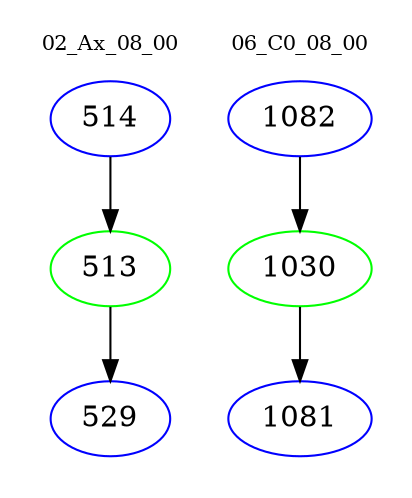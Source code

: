 digraph{
subgraph cluster_0 {
color = white
label = "02_Ax_08_00";
fontsize=10;
T0_514 [label="514", color="blue"]
T0_514 -> T0_513 [color="black"]
T0_513 [label="513", color="green"]
T0_513 -> T0_529 [color="black"]
T0_529 [label="529", color="blue"]
}
subgraph cluster_1 {
color = white
label = "06_C0_08_00";
fontsize=10;
T1_1082 [label="1082", color="blue"]
T1_1082 -> T1_1030 [color="black"]
T1_1030 [label="1030", color="green"]
T1_1030 -> T1_1081 [color="black"]
T1_1081 [label="1081", color="blue"]
}
}
